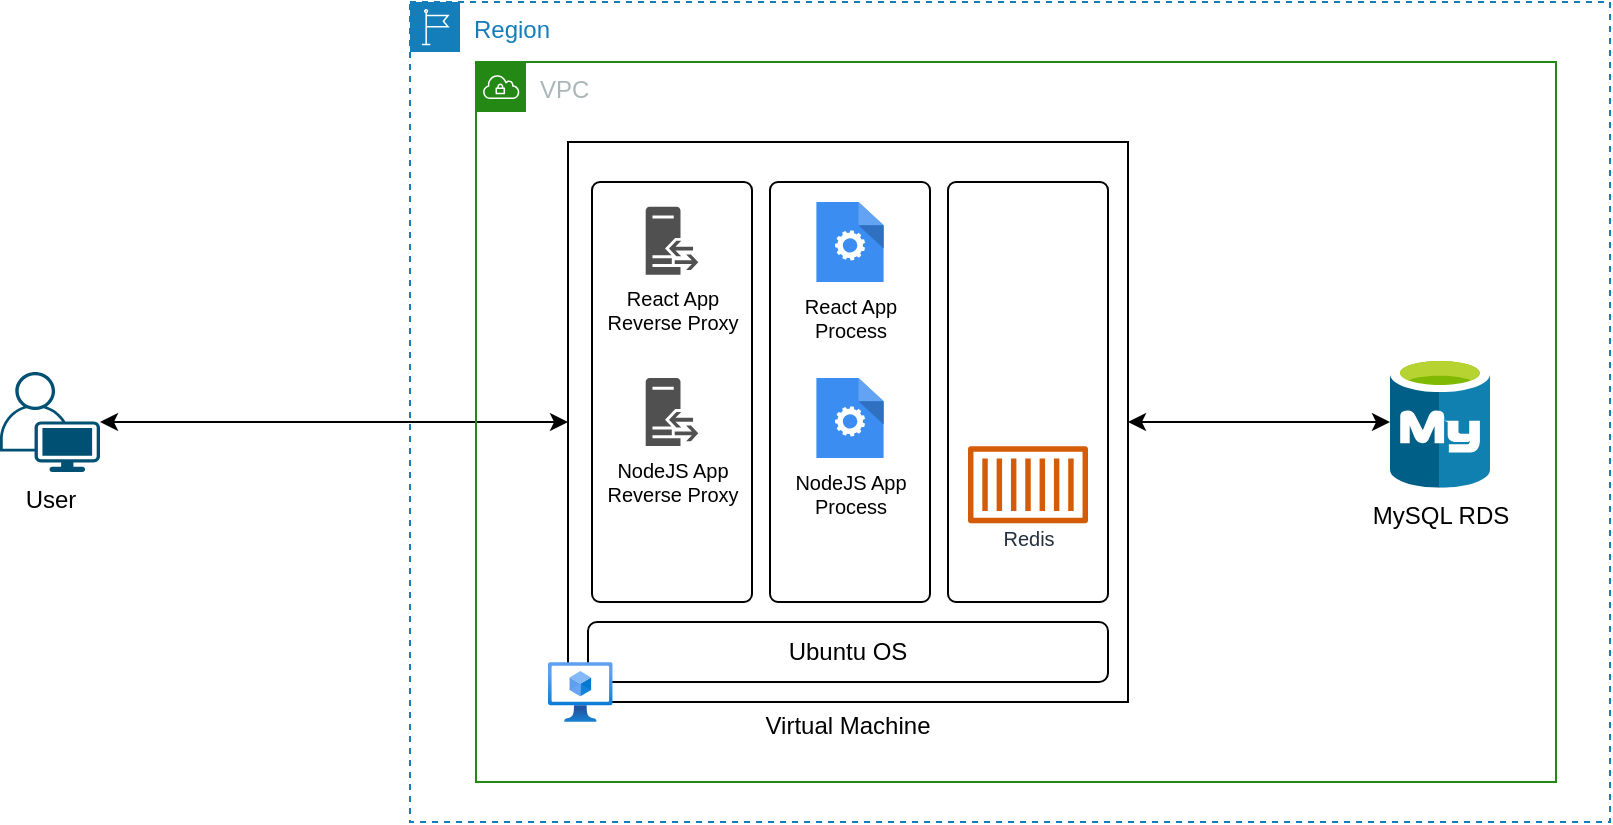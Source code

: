 <mxfile version="21.5.0" type="device">
  <diagram name="Page-1" id="33WDi5XLdDV_sLuA29M8">
    <mxGraphModel dx="739" dy="509" grid="1" gridSize="10" guides="1" tooltips="1" connect="1" arrows="1" fold="1" page="1" pageScale="1" pageWidth="827" pageHeight="583" math="0" shadow="0">
      <root>
        <mxCell id="0" />
        <mxCell id="1" parent="0" />
        <mxCell id="Q9cHZoke4B1-z0n1rQTW-43" value="" style="edgeStyle=orthogonalEdgeStyle;rounded=0;orthogonalLoop=1;jettySize=auto;html=1;entryX=0;entryY=0.5;entryDx=0;entryDy=0;startArrow=classic;startFill=1;" parent="1" source="Q9cHZoke4B1-z0n1rQTW-41" target="Q9cHZoke4B1-z0n1rQTW-6" edge="1">
          <mxGeometry relative="1" as="geometry">
            <mxPoint x="127" y="296" as="targetPoint" />
          </mxGeometry>
        </mxCell>
        <mxCell id="Q9cHZoke4B1-z0n1rQTW-41" value="User" style="points=[[0.35,0,0],[0.98,0.51,0],[1,0.71,0],[0.67,1,0],[0,0.795,0],[0,0.65,0]];verticalLabelPosition=bottom;sketch=0;html=1;verticalAlign=top;aspect=fixed;align=center;pointerEvents=1;shape=mxgraph.cisco19.user;fillColor=#005073;strokeColor=none;" parent="1" vertex="1">
          <mxGeometry x="14" y="276" width="50" height="50" as="geometry" />
        </mxCell>
        <mxCell id="Q9cHZoke4B1-z0n1rQTW-54" value="Region" style="points=[[0,0],[0.25,0],[0.5,0],[0.75,0],[1,0],[1,0.25],[1,0.5],[1,0.75],[1,1],[0.75,1],[0.5,1],[0.25,1],[0,1],[0,0.75],[0,0.5],[0,0.25]];outlineConnect=0;gradientColor=none;html=1;whiteSpace=wrap;fontSize=12;fontStyle=0;container=1;pointerEvents=0;collapsible=0;recursiveResize=0;shape=mxgraph.aws4.group;grIcon=mxgraph.aws4.group_region;strokeColor=#147EBA;fillColor=none;verticalAlign=top;align=left;spacingLeft=30;fontColor=#147EBA;dashed=1;" parent="1" vertex="1">
          <mxGeometry x="219" y="91" width="600" height="410" as="geometry" />
        </mxCell>
        <mxCell id="Q9cHZoke4B1-z0n1rQTW-40" value="MySQL RDS" style="image;sketch=0;aspect=fixed;html=1;points=[];align=center;fontSize=12;image=img/lib/mscae/Azure_Database_for_MySQL_servers.svg;" parent="1" vertex="1">
          <mxGeometry x="709" y="268.08" width="50" height="65.84" as="geometry" />
        </mxCell>
        <mxCell id="Q9cHZoke4B1-z0n1rQTW-46" value="" style="edgeStyle=orthogonalEdgeStyle;rounded=0;orthogonalLoop=1;jettySize=auto;html=1;startArrow=classic;startFill=1;" parent="1" source="Q9cHZoke4B1-z0n1rQTW-6" target="Q9cHZoke4B1-z0n1rQTW-40" edge="1">
          <mxGeometry relative="1" as="geometry" />
        </mxCell>
        <mxCell id="Q9cHZoke4B1-z0n1rQTW-47" value="VPC" style="points=[[0,0],[0.25,0],[0.5,0],[0.75,0],[1,0],[1,0.25],[1,0.5],[1,0.75],[1,1],[0.75,1],[0.5,1],[0.25,1],[0,1],[0,0.75],[0,0.5],[0,0.25]];outlineConnect=0;gradientColor=none;html=1;whiteSpace=wrap;fontSize=12;fontStyle=0;container=1;pointerEvents=0;collapsible=0;recursiveResize=0;shape=mxgraph.aws4.group;grIcon=mxgraph.aws4.group_vpc;strokeColor=#248814;fillColor=none;verticalAlign=top;align=left;spacingLeft=30;fontColor=#AAB7B8;dashed=0;" parent="1" vertex="1">
          <mxGeometry x="252" y="121" width="540" height="360" as="geometry" />
        </mxCell>
        <mxCell id="SRbzgK4a8Xh5-uziyae2-2" value="" style="group" vertex="1" connectable="0" parent="1">
          <mxGeometry x="288" y="161" width="290" height="290" as="geometry" />
        </mxCell>
        <mxCell id="Q9cHZoke4B1-z0n1rQTW-6" value="Virtual Machine" style="whiteSpace=wrap;html=1;aspect=fixed;verticalAlign=bottom;spacing=-19;" parent="SRbzgK4a8Xh5-uziyae2-2" vertex="1">
          <mxGeometry x="10" width="280" height="280" as="geometry" />
        </mxCell>
        <mxCell id="Q9cHZoke4B1-z0n1rQTW-7" value="Ubuntu OS" style="rounded=1;whiteSpace=wrap;html=1;" parent="SRbzgK4a8Xh5-uziyae2-2" vertex="1">
          <mxGeometry x="20" y="240" width="260" height="30" as="geometry" />
        </mxCell>
        <mxCell id="Q9cHZoke4B1-z0n1rQTW-8" value="" style="rounded=1;whiteSpace=wrap;html=1;arcSize=5;" parent="SRbzgK4a8Xh5-uziyae2-2" vertex="1">
          <mxGeometry x="200" y="20" width="80" height="210" as="geometry" />
        </mxCell>
        <mxCell id="Q9cHZoke4B1-z0n1rQTW-9" value="" style="shape=image;html=1;verticalAlign=top;verticalLabelPosition=bottom;labelBackgroundColor=#ffffff;imageAspect=0;aspect=fixed;image=https://cdn1.iconfinder.com/data/icons/unicons-line-vol-3/24/docker-128.png" parent="SRbzgK4a8Xh5-uziyae2-2" vertex="1">
          <mxGeometry x="204" y="208" width="20" height="20" as="geometry" />
        </mxCell>
        <mxCell id="Q9cHZoke4B1-z0n1rQTW-13" value="Redis" style="sketch=0;outlineConnect=0;fontColor=#232F3E;gradientColor=none;fillColor=#D45B07;strokeColor=none;dashed=0;verticalLabelPosition=bottom;verticalAlign=top;align=center;html=1;fontSize=10;fontStyle=0;aspect=fixed;pointerEvents=1;shape=mxgraph.aws4.container_1;spacing=-3;" parent="SRbzgK4a8Xh5-uziyae2-2" vertex="1">
          <mxGeometry x="210" y="152" width="60" height="38.8" as="geometry" />
        </mxCell>
        <mxCell id="Q9cHZoke4B1-z0n1rQTW-22" value="" style="rounded=1;whiteSpace=wrap;html=1;arcSize=5;" parent="SRbzgK4a8Xh5-uziyae2-2" vertex="1">
          <mxGeometry x="111" y="20" width="80" height="210" as="geometry" />
        </mxCell>
        <mxCell id="Q9cHZoke4B1-z0n1rQTW-23" value="" style="shape=image;verticalLabelPosition=bottom;labelBackgroundColor=default;verticalAlign=top;aspect=fixed;imageAspect=0;image=https://miro.medium.com/max/2800/0*EgzlDjdfnNxDTpTs.png;" parent="SRbzgK4a8Xh5-uziyae2-2" vertex="1">
          <mxGeometry x="126" y="213.85" width="50" height="8.3" as="geometry" />
        </mxCell>
        <mxCell id="Q9cHZoke4B1-z0n1rQTW-31" value="" style="rounded=1;whiteSpace=wrap;html=1;arcSize=5;" parent="SRbzgK4a8Xh5-uziyae2-2" vertex="1">
          <mxGeometry x="22" y="20" width="80" height="210" as="geometry" />
        </mxCell>
        <mxCell id="Q9cHZoke4B1-z0n1rQTW-32" value="" style="shape=image;verticalLabelPosition=bottom;labelBackgroundColor=default;verticalAlign=top;aspect=fixed;imageAspect=0;image=https://www.logolynx.com/images/logolynx/b4/b4a73eafe10f92143248c2d31a91331e.png;" parent="SRbzgK4a8Xh5-uziyae2-2" vertex="1">
          <mxGeometry x="20" y="204.25" width="40" height="27.49" as="geometry" />
        </mxCell>
        <mxCell id="Q9cHZoke4B1-z0n1rQTW-33" value="React App&lt;br&gt;Reverse Proxy" style="sketch=0;pointerEvents=1;shadow=0;dashed=0;html=1;strokeColor=none;fillColor=#505050;labelPosition=center;verticalLabelPosition=bottom;verticalAlign=top;outlineConnect=0;align=center;shape=mxgraph.office.servers.reverse_proxy;aspect=fixed;fontSize=10;" parent="SRbzgK4a8Xh5-uziyae2-2" vertex="1">
          <mxGeometry x="48.85" y="32.4" width="26.29" height="34" as="geometry" />
        </mxCell>
        <mxCell id="Q9cHZoke4B1-z0n1rQTW-34" value="NodeJS App&lt;br&gt;Reverse Proxy" style="sketch=0;pointerEvents=1;shadow=0;dashed=0;html=1;strokeColor=none;fillColor=#505050;labelPosition=center;verticalLabelPosition=bottom;verticalAlign=top;outlineConnect=0;align=center;shape=mxgraph.office.servers.reverse_proxy;aspect=fixed;fontSize=10;" parent="SRbzgK4a8Xh5-uziyae2-2" vertex="1">
          <mxGeometry x="48.85" y="118" width="26.29" height="34" as="geometry" />
        </mxCell>
        <mxCell id="Q9cHZoke4B1-z0n1rQTW-35" value="React App&lt;br&gt;Process" style="sketch=0;html=1;aspect=fixed;strokeColor=none;shadow=0;fillColor=#3B8DF1;verticalAlign=top;labelPosition=center;verticalLabelPosition=bottom;shape=mxgraph.gcp2.process;fontSize=10;" parent="SRbzgK4a8Xh5-uziyae2-2" vertex="1">
          <mxGeometry x="134.2" y="30" width="33.6" height="40" as="geometry" />
        </mxCell>
        <mxCell id="Q9cHZoke4B1-z0n1rQTW-37" value="NodeJS App&lt;br&gt;Process" style="sketch=0;html=1;aspect=fixed;strokeColor=none;shadow=0;fillColor=#3B8DF1;verticalAlign=top;labelPosition=center;verticalLabelPosition=bottom;shape=mxgraph.gcp2.process;fontSize=10;" parent="SRbzgK4a8Xh5-uziyae2-2" vertex="1">
          <mxGeometry x="134.2" y="118" width="33.6" height="40" as="geometry" />
        </mxCell>
        <mxCell id="Q9cHZoke4B1-z0n1rQTW-1" value="" style="image;aspect=fixed;html=1;points=[];align=center;fontSize=12;image=img/lib/azure2/compute/Virtual_Machines_Classic.svg;container=0;" parent="SRbzgK4a8Xh5-uziyae2-2" vertex="1">
          <mxGeometry y="260" width="32.34" height="30" as="geometry" />
        </mxCell>
      </root>
    </mxGraphModel>
  </diagram>
</mxfile>
